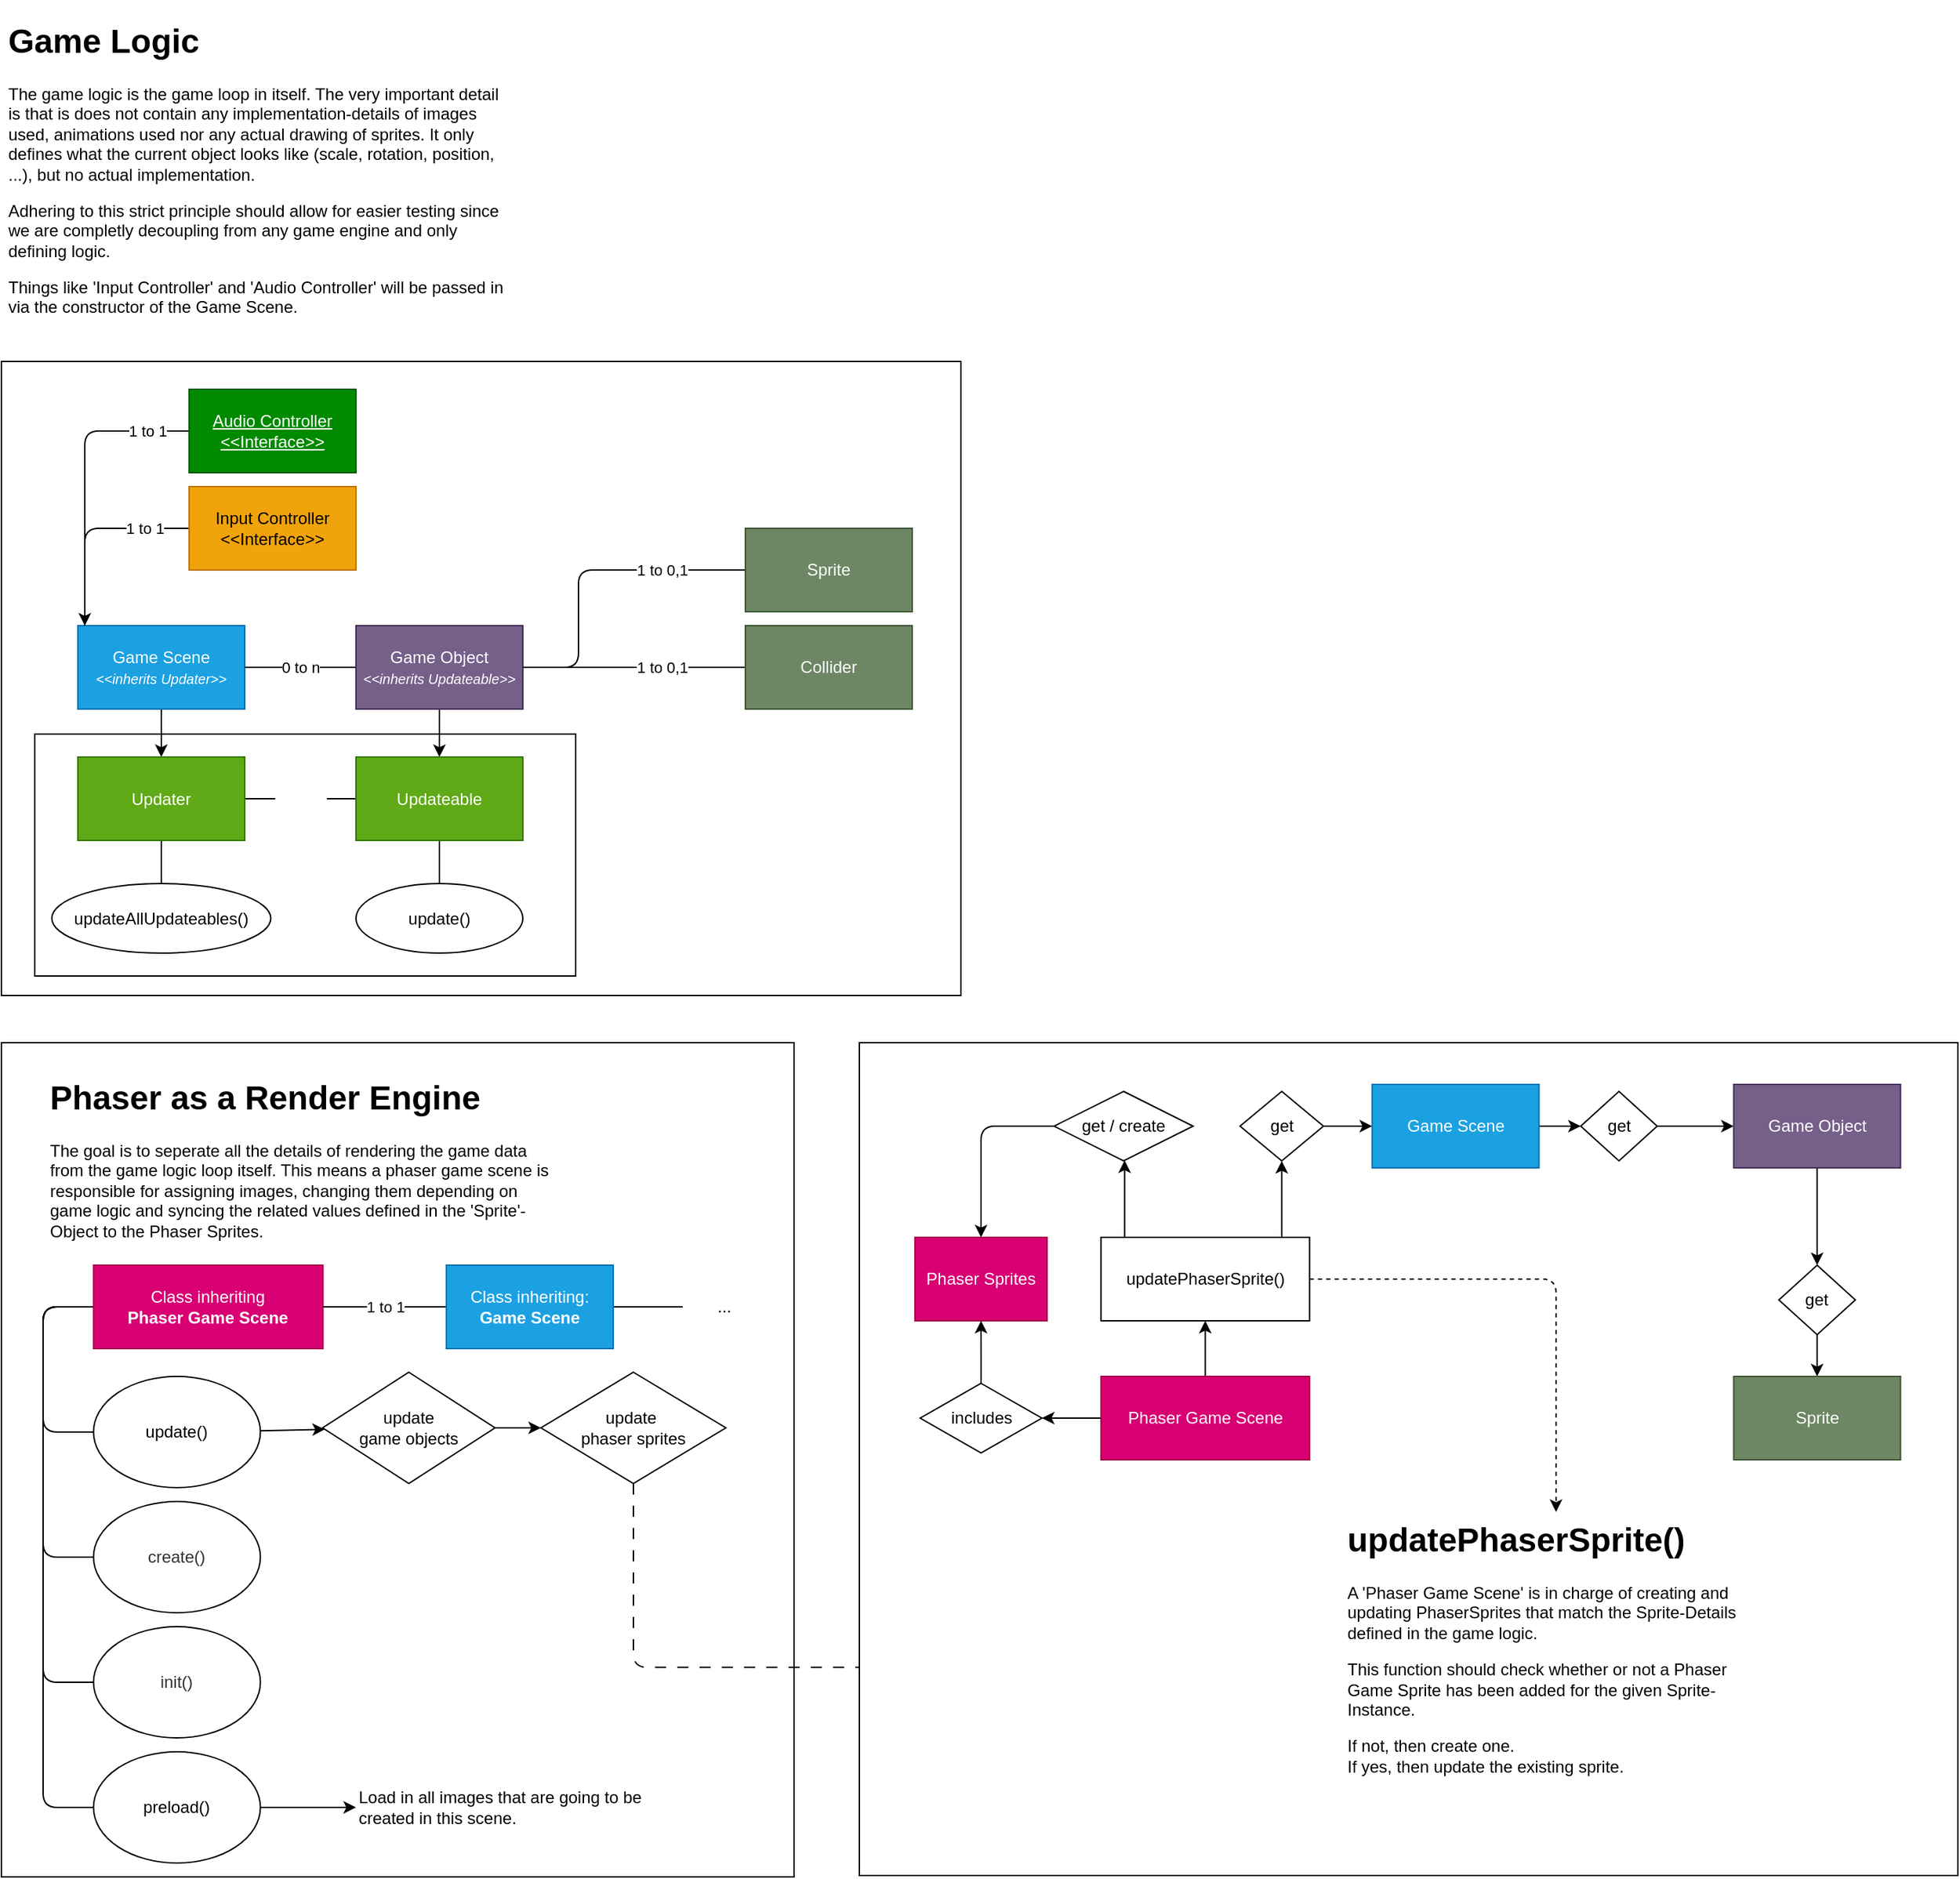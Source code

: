 <mxfile>
    <diagram id="n-ERzUVuhNNmEEbhkrhK" name="Page-1">
        <mxGraphModel dx="1783" dy="1117" grid="0" gridSize="10" guides="1" tooltips="1" connect="1" arrows="1" fold="1" page="0" pageScale="1" pageWidth="850" pageHeight="1100" math="0" shadow="0">
            <root>
                <mxCell id="0"/>
                <mxCell id="1" parent="0"/>
                <mxCell id="92" value="" style="rounded=0;whiteSpace=wrap;html=1;" parent="1" vertex="1">
                    <mxGeometry x="70" y="540" width="570" height="600" as="geometry"/>
                </mxCell>
                <mxCell id="91" value="" style="rounded=0;whiteSpace=wrap;html=1;" parent="1" vertex="1">
                    <mxGeometry x="70" y="50" width="690" height="456" as="geometry"/>
                </mxCell>
                <mxCell id="103" value="" style="rounded=0;whiteSpace=wrap;html=1;labelBorderColor=none;fontSize=10;fontColor=#FFFFFF;" parent="1" vertex="1">
                    <mxGeometry x="94" y="318" width="389" height="174" as="geometry"/>
                </mxCell>
                <mxCell id="79" value="" style="rounded=0;whiteSpace=wrap;html=1;" parent="1" vertex="1">
                    <mxGeometry x="687" y="540" width="790" height="599" as="geometry"/>
                </mxCell>
                <mxCell id="97" value="" style="edgeStyle=orthogonalEdgeStyle;html=1;fontColor=#333333;startArrow=none;startFill=0;endArrow=classic;endFill=1;" parent="1" source="2" target="95" edge="1">
                    <mxGeometry relative="1" as="geometry"/>
                </mxCell>
                <mxCell id="2" value="Game Scene&lt;br&gt;&lt;i&gt;&lt;font style=&quot;font-size: 10px;&quot;&gt;&amp;lt;&amp;lt;inherits Updater&amp;gt;&amp;gt;&lt;/font&gt;&lt;/i&gt;" style="rounded=0;whiteSpace=wrap;html=1;fillColor=#1ba1e2;strokeColor=#006EAF;fontColor=#ffffff;" parent="1" vertex="1">
                    <mxGeometry x="125" y="240" width="120" height="60" as="geometry"/>
                </mxCell>
                <mxCell id="9" value="0 to n" style="edgeStyle=none;html=1;entryX=1;entryY=0.5;entryDx=0;entryDy=0;startArrow=none;startFill=0;endArrow=none;endFill=0;" parent="1" source="3" target="2" edge="1">
                    <mxGeometry relative="1" as="geometry"/>
                </mxCell>
                <mxCell id="98" value="" style="edgeStyle=orthogonalEdgeStyle;html=1;fontColor=#333333;startArrow=none;startFill=0;endArrow=classic;endFill=1;" parent="1" source="3" target="96" edge="1">
                    <mxGeometry relative="1" as="geometry"/>
                </mxCell>
                <mxCell id="3" value="Game Object&lt;br&gt;&lt;i&gt;&lt;font style=&quot;font-size: 10px;&quot;&gt;&amp;lt;&amp;lt;inherits Updateable&amp;gt;&amp;gt;&lt;/font&gt;&lt;/i&gt;" style="rounded=0;whiteSpace=wrap;html=1;fillColor=#76608a;fontColor=#ffffff;strokeColor=#432D57;" parent="1" vertex="1">
                    <mxGeometry x="325" y="240" width="120" height="60" as="geometry"/>
                </mxCell>
                <mxCell id="6" value="1 to 0,1" style="edgeStyle=orthogonalEdgeStyle;html=1;entryX=1;entryY=0.5;entryDx=0;entryDy=0;endArrow=none;endFill=0;startArrow=none;startFill=0;" parent="1" source="4" target="3" edge="1">
                    <mxGeometry x="-0.478" relative="1" as="geometry">
                        <Array as="points">
                            <mxPoint x="485" y="200"/>
                            <mxPoint x="485" y="270"/>
                        </Array>
                        <mxPoint as="offset"/>
                    </mxGeometry>
                </mxCell>
                <mxCell id="4" value="Sprite" style="rounded=0;whiteSpace=wrap;html=1;fillColor=#6d8764;fontColor=#ffffff;strokeColor=#3A5431;" parent="1" vertex="1">
                    <mxGeometry x="605" y="170" width="120" height="60" as="geometry"/>
                </mxCell>
                <mxCell id="7" value="1 to 0,1" style="edgeStyle=orthogonalEdgeStyle;html=1;entryX=1;entryY=0.5;entryDx=0;entryDy=0;endArrow=none;endFill=0;startArrow=none;startFill=0;" parent="1" source="5" target="3" edge="1">
                    <mxGeometry x="-0.25" relative="1" as="geometry">
                        <Array as="points">
                            <mxPoint x="555" y="270"/>
                            <mxPoint x="555" y="270"/>
                        </Array>
                        <mxPoint as="offset"/>
                    </mxGeometry>
                </mxCell>
                <mxCell id="5" value="Collider" style="rounded=0;whiteSpace=wrap;html=1;fillColor=#6d8764;fontColor=#ffffff;strokeColor=#3A5431;" parent="1" vertex="1">
                    <mxGeometry x="605" y="240" width="120" height="60" as="geometry"/>
                </mxCell>
                <mxCell id="100" value="" style="edgeStyle=orthogonalEdgeStyle;html=1;fontSize=10;fontColor=#333333;startArrow=none;startFill=0;endArrow=none;endFill=0;" parent="1" source="10" target="96" edge="1">
                    <mxGeometry relative="1" as="geometry"/>
                </mxCell>
                <mxCell id="10" value="update()" style="ellipse;whiteSpace=wrap;html=1;" parent="1" vertex="1">
                    <mxGeometry x="325" y="425.5" width="120" height="50" as="geometry"/>
                </mxCell>
                <mxCell id="12" value="updateAllUpdateables()" style="ellipse;whiteSpace=wrap;html=1;" parent="1" vertex="1">
                    <mxGeometry x="106.25" y="425.5" width="157.5" height="50" as="geometry"/>
                </mxCell>
                <mxCell id="21" style="edgeStyle=orthogonalEdgeStyle;html=1;entryX=0;entryY=0.5;entryDx=0;entryDy=0;startArrow=none;startFill=0;endArrow=none;endFill=0;" parent="1" source="14" target="17" edge="1">
                    <mxGeometry relative="1" as="geometry">
                        <Array as="points">
                            <mxPoint x="100" y="730"/>
                            <mxPoint x="100" y="820"/>
                        </Array>
                    </mxGeometry>
                </mxCell>
                <mxCell id="22" style="edgeStyle=orthogonalEdgeStyle;html=1;entryX=0;entryY=0.5;entryDx=0;entryDy=0;startArrow=none;startFill=0;endArrow=none;endFill=0;" parent="1" source="14" target="18" edge="1">
                    <mxGeometry relative="1" as="geometry">
                        <Array as="points">
                            <mxPoint x="100" y="730"/>
                            <mxPoint x="100" y="910"/>
                        </Array>
                    </mxGeometry>
                </mxCell>
                <mxCell id="23" style="edgeStyle=orthogonalEdgeStyle;html=1;entryX=0;entryY=0.5;entryDx=0;entryDy=0;startArrow=none;startFill=0;endArrow=none;endFill=0;" parent="1" source="14" target="19" edge="1">
                    <mxGeometry relative="1" as="geometry">
                        <Array as="points">
                            <mxPoint x="100" y="730"/>
                            <mxPoint x="100" y="1000"/>
                        </Array>
                    </mxGeometry>
                </mxCell>
                <mxCell id="24" style="edgeStyle=orthogonalEdgeStyle;html=1;entryX=0;entryY=0.5;entryDx=0;entryDy=0;startArrow=none;startFill=0;endArrow=none;endFill=0;" parent="1" source="14" target="20" edge="1">
                    <mxGeometry relative="1" as="geometry">
                        <Array as="points">
                            <mxPoint x="100" y="730"/>
                            <mxPoint x="100" y="1090"/>
                        </Array>
                    </mxGeometry>
                </mxCell>
                <mxCell id="14" value="Class inheriting&lt;br&gt;&lt;b&gt;Phaser Game Scene&lt;br&gt;&lt;/b&gt;" style="rounded=0;whiteSpace=wrap;html=1;fillColor=#d80073;fontColor=#ffffff;strokeColor=#A50040;" parent="1" vertex="1">
                    <mxGeometry x="136.25" y="700" width="165" height="60" as="geometry"/>
                </mxCell>
                <mxCell id="16" value="1 to 1" style="edgeStyle=orthogonalEdgeStyle;html=1;startArrow=none;startFill=0;endArrow=none;endFill=0;" parent="1" source="15" target="14" edge="1">
                    <mxGeometry relative="1" as="geometry"/>
                </mxCell>
                <mxCell id="37" style="edgeStyle=orthogonalEdgeStyle;html=1;exitX=1;exitY=0.5;exitDx=0;exitDy=0;startArrow=none;startFill=0;endArrow=none;endFill=0;" parent="1" source="15" edge="1">
                    <mxGeometry relative="1" as="geometry">
                        <mxPoint x="560" y="730" as="targetPoint"/>
                    </mxGeometry>
                </mxCell>
                <mxCell id="15" value="Class inheriting:&lt;br&gt;&lt;b&gt;Game Scene&lt;/b&gt;" style="rounded=0;whiteSpace=wrap;html=1;fillColor=#1ba1e2;fontColor=#ffffff;strokeColor=#006EAF;" parent="1" vertex="1">
                    <mxGeometry x="390" y="700" width="120" height="60" as="geometry"/>
                </mxCell>
                <mxCell id="108" value="" style="edgeStyle=none;html=1;" edge="1" parent="1" source="17" target="106">
                    <mxGeometry relative="1" as="geometry"/>
                </mxCell>
                <mxCell id="17" value="update()" style="ellipse;whiteSpace=wrap;html=1;" parent="1" vertex="1">
                    <mxGeometry x="136.25" y="780" width="120" height="80" as="geometry"/>
                </mxCell>
                <mxCell id="18" value="create()" style="ellipse;whiteSpace=wrap;html=1;labelBorderColor=none;fontColor=#333333;" parent="1" vertex="1">
                    <mxGeometry x="136.25" y="870" width="120" height="80" as="geometry"/>
                </mxCell>
                <mxCell id="19" value="init()" style="ellipse;whiteSpace=wrap;html=1;fontColor=#333333;" parent="1" vertex="1">
                    <mxGeometry x="136.25" y="960" width="120" height="80" as="geometry"/>
                </mxCell>
                <mxCell id="90" value="" style="edgeStyle=orthogonalEdgeStyle;html=1;startArrow=none;startFill=0;endArrow=classic;endFill=1;" parent="1" source="20" target="89" edge="1">
                    <mxGeometry relative="1" as="geometry"/>
                </mxCell>
                <mxCell id="20" value="preload()" style="ellipse;whiteSpace=wrap;html=1;" parent="1" vertex="1">
                    <mxGeometry x="136.25" y="1050" width="120" height="80" as="geometry"/>
                </mxCell>
                <mxCell id="25" value="&lt;h1&gt;Phaser as a Render Engine&lt;/h1&gt;&lt;p&gt;The goal is to seperate all the details of rendering the game data from the game logic loop itself. This means a phaser game scene is responsible for assigning images, changing them depending on game logic and syncing the related values defined in the 'Sprite'-Object to the Phaser Sprites.&lt;/p&gt;" style="text;html=1;strokeColor=none;fillColor=none;spacing=5;spacingTop=-20;whiteSpace=wrap;overflow=hidden;rounded=0;" parent="1" vertex="1">
                    <mxGeometry x="100" y="560" width="370" height="130" as="geometry"/>
                </mxCell>
                <mxCell id="27" value="&lt;h1&gt;Game Logic&lt;/h1&gt;&lt;p&gt;The game logic is the game loop in itself. The very important detail is that is does not contain any implementation-details of images used, animations used nor any actual drawing of sprites. It only defines what the current object looks like (scale, rotation, position, ...), but no actual implementation.&lt;/p&gt;&lt;p&gt;Adhering to this strict principle should allow for easier testing since we are completly decoupling from any game engine and only defining logic.&lt;/p&gt;&lt;p&gt;Things like 'Input Controller' and 'Audio Controller' will be passed in via the constructor of the Game Scene.&lt;br&gt;&lt;/p&gt;" style="text;html=1;strokeColor=none;fillColor=none;spacing=5;spacingTop=-20;whiteSpace=wrap;overflow=hidden;rounded=0;" parent="1" vertex="1">
                    <mxGeometry x="70" y="-200" width="370" height="230" as="geometry"/>
                </mxCell>
                <mxCell id="33" value="1 to 1" style="edgeStyle=orthogonalEdgeStyle;html=1;startArrow=none;startFill=0;endArrow=none;endFill=0;" parent="1" source="32" edge="1">
                    <mxGeometry x="-0.556" relative="1" as="geometry">
                        <mxPoint x="130" y="240" as="targetPoint"/>
                        <Array as="points">
                            <mxPoint x="130" y="170"/>
                            <mxPoint x="130" y="240"/>
                        </Array>
                        <mxPoint as="offset"/>
                    </mxGeometry>
                </mxCell>
                <mxCell id="32" value="Input Controller&lt;br&gt;&amp;lt;&amp;lt;Interface&amp;gt;&amp;gt;" style="rounded=0;whiteSpace=wrap;html=1;fillColor=#f0a30a;fontColor=#000000;strokeColor=#BD7000;" parent="1" vertex="1">
                    <mxGeometry x="205" y="140" width="120" height="60" as="geometry"/>
                </mxCell>
                <mxCell id="38" value="..." style="text;html=1;strokeColor=none;fillColor=none;align=center;verticalAlign=middle;whiteSpace=wrap;rounded=0;" parent="1" vertex="1">
                    <mxGeometry x="560" y="715" width="60" height="30" as="geometry"/>
                </mxCell>
                <mxCell id="67" value="" style="edgeStyle=orthogonalEdgeStyle;html=1;startArrow=none;startFill=0;endArrow=classic;endFill=1;" parent="1" source="41" target="65" edge="1">
                    <mxGeometry relative="1" as="geometry"/>
                </mxCell>
                <mxCell id="75" value="" style="edgeStyle=orthogonalEdgeStyle;html=1;startArrow=none;startFill=0;endArrow=classic;endFill=1;" parent="1" source="41" target="74" edge="1">
                    <mxGeometry relative="1" as="geometry"/>
                </mxCell>
                <mxCell id="41" value="Phaser Game Scene" style="rounded=0;whiteSpace=wrap;html=1;fillColor=#d80073;fontColor=#ffffff;strokeColor=#A50040;" parent="1" vertex="1">
                    <mxGeometry x="860.75" y="780" width="150" height="60" as="geometry"/>
                </mxCell>
                <mxCell id="43" value="Sprite" style="rounded=0;whiteSpace=wrap;html=1;fillColor=#6d8764;fontColor=#ffffff;strokeColor=#3A5431;" parent="1" vertex="1">
                    <mxGeometry x="1315.75" y="780" width="120" height="60" as="geometry"/>
                </mxCell>
                <mxCell id="59" value="" style="edgeStyle=orthogonalEdgeStyle;html=1;startArrow=none;startFill=0;endArrow=classic;endFill=1;" parent="1" source="46" target="58" edge="1">
                    <mxGeometry relative="1" as="geometry"/>
                </mxCell>
                <mxCell id="46" value="Game Scene" style="rounded=0;whiteSpace=wrap;html=1;fillColor=#1ba1e2;fontColor=#ffffff;strokeColor=#006EAF;" parent="1" vertex="1">
                    <mxGeometry x="1055.75" y="570" width="120" height="60" as="geometry"/>
                </mxCell>
                <mxCell id="52" style="edgeStyle=orthogonalEdgeStyle;html=1;entryX=0;entryY=0.5;entryDx=0;entryDy=0;startArrow=none;startFill=0;endArrow=classic;endFill=1;" parent="1" source="50" target="46" edge="1">
                    <mxGeometry relative="1" as="geometry"/>
                </mxCell>
                <mxCell id="50" value="get" style="rhombus;whiteSpace=wrap;html=1;" parent="1" vertex="1">
                    <mxGeometry x="960.75" y="575" width="60" height="50" as="geometry"/>
                </mxCell>
                <mxCell id="56" value="" style="edgeStyle=orthogonalEdgeStyle;html=1;startArrow=none;startFill=0;endArrow=classic;endFill=1;" parent="1" source="54" target="43" edge="1">
                    <mxGeometry relative="1" as="geometry"/>
                </mxCell>
                <mxCell id="54" value="get" style="rhombus;whiteSpace=wrap;html=1;" parent="1" vertex="1">
                    <mxGeometry x="1348.25" y="700" width="55" height="50" as="geometry"/>
                </mxCell>
                <mxCell id="62" value="" style="edgeStyle=orthogonalEdgeStyle;html=1;startArrow=none;startFill=0;endArrow=classic;endFill=1;" parent="1" source="58" target="60" edge="1">
                    <mxGeometry relative="1" as="geometry"/>
                </mxCell>
                <mxCell id="58" value="get" style="rhombus;whiteSpace=wrap;html=1;" parent="1" vertex="1">
                    <mxGeometry x="1205.75" y="575" width="55" height="50" as="geometry"/>
                </mxCell>
                <mxCell id="63" value="" style="edgeStyle=orthogonalEdgeStyle;html=1;startArrow=none;startFill=0;endArrow=classic;endFill=1;" parent="1" source="60" target="54" edge="1">
                    <mxGeometry relative="1" as="geometry"/>
                </mxCell>
                <mxCell id="60" value="Game Object" style="rounded=0;whiteSpace=wrap;html=1;fillColor=#76608a;fontColor=#ffffff;strokeColor=#432D57;" parent="1" vertex="1">
                    <mxGeometry x="1315.75" y="570" width="120" height="60" as="geometry"/>
                </mxCell>
                <mxCell id="66" style="edgeStyle=orthogonalEdgeStyle;html=1;entryX=0.5;entryY=1;entryDx=0;entryDy=0;startArrow=none;startFill=0;endArrow=classic;endFill=1;" parent="1" source="65" target="50" edge="1">
                    <mxGeometry relative="1" as="geometry">
                        <Array as="points">
                            <mxPoint x="990.75" y="660"/>
                            <mxPoint x="990.75" y="660"/>
                        </Array>
                    </mxGeometry>
                </mxCell>
                <mxCell id="70" style="edgeStyle=orthogonalEdgeStyle;html=1;startArrow=none;startFill=0;endArrow=classic;endFill=1;" parent="1" source="65" target="68" edge="1">
                    <mxGeometry relative="1" as="geometry">
                        <Array as="points">
                            <mxPoint x="877.75" y="660"/>
                            <mxPoint x="877.75" y="660"/>
                        </Array>
                    </mxGeometry>
                </mxCell>
                <mxCell id="87" style="edgeStyle=orthogonalEdgeStyle;html=1;startArrow=none;startFill=0;endArrow=classic;endFill=1;align=center;entryX=0.5;entryY=0;entryDx=0;entryDy=0;dashed=1;" parent="1" source="65" target="88" edge="1">
                    <mxGeometry relative="1" as="geometry">
                        <mxPoint x="1137" y="950" as="targetPoint"/>
                    </mxGeometry>
                </mxCell>
                <mxCell id="65" value="updatePhaserSprite()" style="rounded=0;whiteSpace=wrap;html=1;" parent="1" vertex="1">
                    <mxGeometry x="860.75" y="680" width="150" height="60" as="geometry"/>
                </mxCell>
                <mxCell id="77" style="edgeStyle=orthogonalEdgeStyle;html=1;startArrow=none;startFill=0;endArrow=classic;endFill=1;" parent="1" source="68" target="71" edge="1">
                    <mxGeometry relative="1" as="geometry"/>
                </mxCell>
                <mxCell id="68" value="get / create" style="rhombus;whiteSpace=wrap;html=1;" parent="1" vertex="1">
                    <mxGeometry x="827" y="575" width="100" height="50" as="geometry"/>
                </mxCell>
                <mxCell id="71" value="Phaser Sprites" style="rounded=0;whiteSpace=wrap;html=1;fillColor=#d80073;fontColor=#ffffff;strokeColor=#A50040;" parent="1" vertex="1">
                    <mxGeometry x="727" y="680" width="95" height="60" as="geometry"/>
                </mxCell>
                <mxCell id="76" value="" style="edgeStyle=orthogonalEdgeStyle;html=1;startArrow=none;startFill=0;endArrow=classic;endFill=1;" parent="1" source="74" target="71" edge="1">
                    <mxGeometry relative="1" as="geometry"/>
                </mxCell>
                <mxCell id="74" value="includes" style="rhombus;whiteSpace=wrap;html=1;" parent="1" vertex="1">
                    <mxGeometry x="730.75" y="785" width="87.5" height="50" as="geometry"/>
                </mxCell>
                <mxCell id="86" value="1 to 1" style="edgeStyle=orthogonalEdgeStyle;html=1;startArrow=none;startFill=0;endArrow=classic;endFill=1;" parent="1" source="83" edge="1">
                    <mxGeometry x="-0.721" relative="1" as="geometry">
                        <mxPoint x="130" y="240" as="targetPoint"/>
                        <Array as="points">
                            <mxPoint x="130" y="100"/>
                        </Array>
                        <mxPoint as="offset"/>
                    </mxGeometry>
                </mxCell>
                <mxCell id="83" value="Audio Controller&lt;br&gt;&amp;lt;&amp;lt;Interface&amp;gt;&amp;gt;" style="rounded=0;whiteSpace=wrap;html=1;fillColor=#008a00;fontColor=#ffffff;strokeColor=#005700;fontStyle=4" parent="1" vertex="1">
                    <mxGeometry x="205" y="70" width="120" height="60" as="geometry"/>
                </mxCell>
                <mxCell id="88" value="&lt;h1&gt;updatePhaserSprite()&lt;/h1&gt;&lt;p&gt;A 'Phaser Game Scene' is in charge of creating and updating PhaserSprites that match the Sprite-Details defined in the game logic.&lt;br&gt;&lt;/p&gt;&lt;p&gt;This function should check whether or not a Phaser Game Sprite has been added for the given Sprite-Instance.&lt;/p&gt;&lt;p&gt;&lt;span style=&quot;background-color: initial;&quot;&gt;If not, then create one.&lt;br&gt;If yes, then update the existing sprite.&lt;/span&gt;&lt;/p&gt;" style="text;html=1;strokeColor=none;fillColor=none;spacing=5;spacingTop=-20;whiteSpace=wrap;overflow=hidden;rounded=0;" parent="1" vertex="1">
                    <mxGeometry x="1033" y="877.5" width="310" height="195.5" as="geometry"/>
                </mxCell>
                <mxCell id="89" value="Load in all images that are going to be created in this scene." style="text;html=1;strokeColor=none;fillColor=none;align=left;verticalAlign=middle;whiteSpace=wrap;rounded=0;" parent="1" vertex="1">
                    <mxGeometry x="325" y="1075" width="235" height="30" as="geometry"/>
                </mxCell>
                <mxCell id="101" value="&lt;font color=&quot;#ffffff&quot;&gt;1 to 0, n&lt;/font&gt;" style="edgeStyle=orthogonalEdgeStyle;html=1;fontSize=10;fontColor=#333333;startArrow=none;startFill=0;endArrow=none;endFill=0;" parent="1" source="95" target="96" edge="1">
                    <mxGeometry relative="1" as="geometry"/>
                </mxCell>
                <mxCell id="102" value="" style="edgeStyle=orthogonalEdgeStyle;html=1;fontSize=10;fontColor=#FFFFFF;startArrow=none;startFill=0;endArrow=none;endFill=0;" parent="1" source="95" target="12" edge="1">
                    <mxGeometry relative="1" as="geometry"/>
                </mxCell>
                <mxCell id="95" value="Updater" style="rounded=0;whiteSpace=wrap;html=1;labelBorderColor=none;fontColor=#ffffff;fillColor=#60a917;strokeColor=#2D7600;" parent="1" vertex="1">
                    <mxGeometry x="125" y="334.5" width="120" height="60" as="geometry"/>
                </mxCell>
                <mxCell id="96" value="Updateable" style="rounded=0;whiteSpace=wrap;html=1;labelBorderColor=none;fontColor=#ffffff;fillColor=#60a917;strokeColor=#2D7600;" parent="1" vertex="1">
                    <mxGeometry x="325" y="334.5" width="120" height="60" as="geometry"/>
                </mxCell>
                <mxCell id="109" value="" style="edgeStyle=none;html=1;" edge="1" parent="1" source="106" target="107">
                    <mxGeometry relative="1" as="geometry"/>
                </mxCell>
                <mxCell id="106" value="update&lt;br&gt;game objects" style="rhombus;whiteSpace=wrap;html=1;" vertex="1" parent="1">
                    <mxGeometry x="301" y="777" width="124" height="80" as="geometry"/>
                </mxCell>
                <mxCell id="111" style="edgeStyle=orthogonalEdgeStyle;html=1;entryX=0;entryY=0.75;entryDx=0;entryDy=0;endArrow=none;endFill=0;dashed=1;dashPattern=8 8;" edge="1" parent="1" source="107" target="79">
                    <mxGeometry relative="1" as="geometry">
                        <Array as="points">
                            <mxPoint x="525" y="989"/>
                        </Array>
                    </mxGeometry>
                </mxCell>
                <mxCell id="107" value="update&amp;nbsp;&lt;br&gt;phaser sprites" style="rhombus;whiteSpace=wrap;html=1;" vertex="1" parent="1">
                    <mxGeometry x="458" y="777" width="133" height="80" as="geometry"/>
                </mxCell>
            </root>
        </mxGraphModel>
    </diagram>
</mxfile>